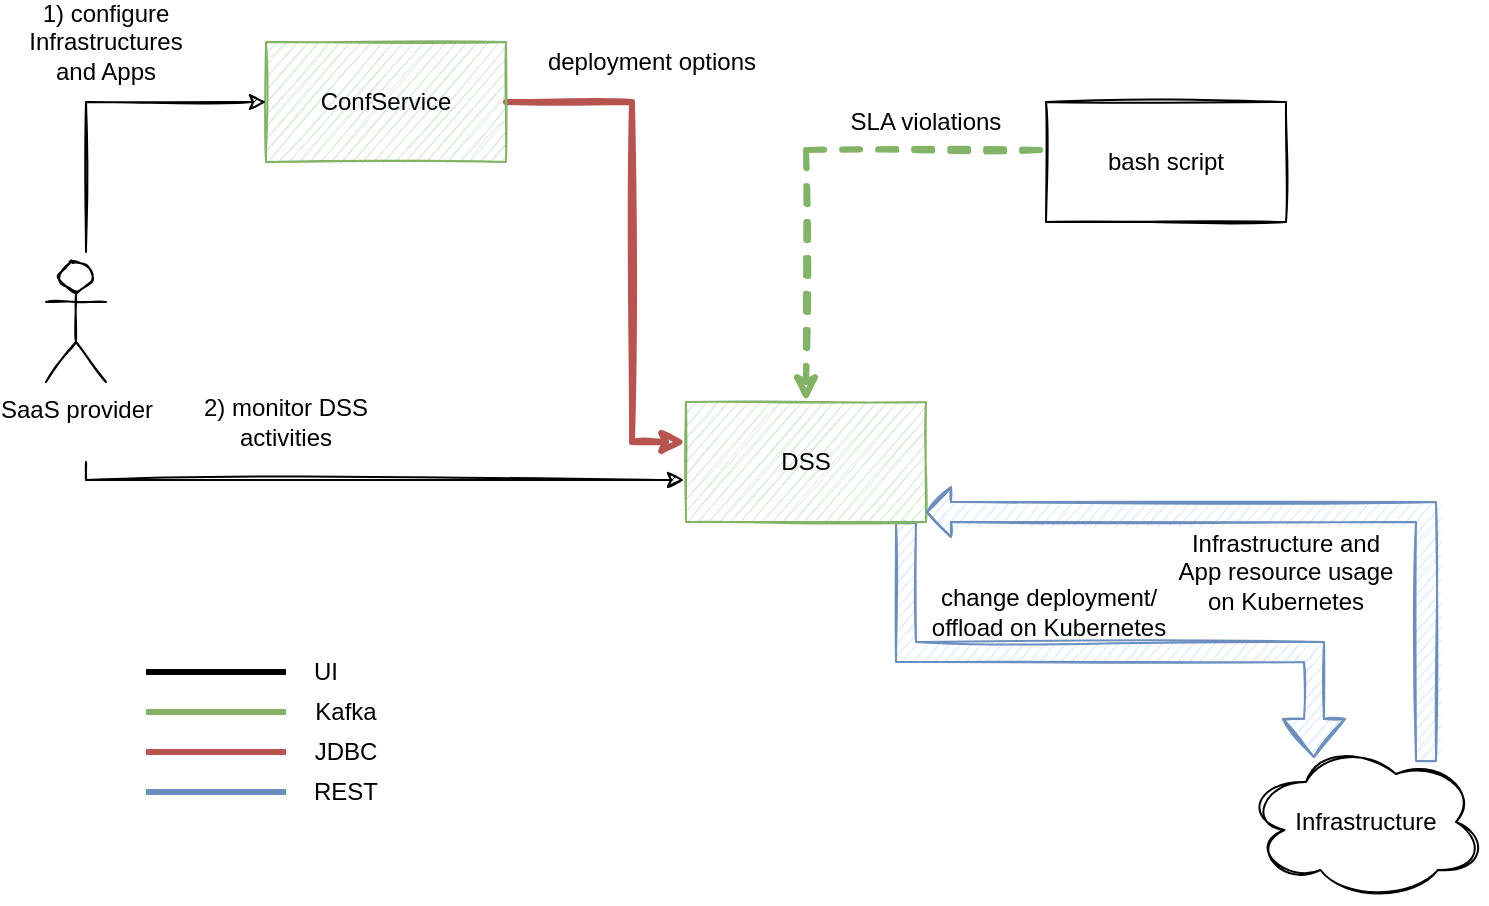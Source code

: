 <mxfile version="15.7.3" type="device"><diagram id="nUL_uBAVCqucJbJZbD5l" name="Page-1"><mxGraphModel dx="1773" dy="658" grid="1" gridSize="10" guides="1" tooltips="1" connect="1" arrows="1" fold="1" page="1" pageScale="1" pageWidth="827" pageHeight="1169" math="0" shadow="0"><root><mxCell id="0"/><mxCell id="1" parent="0"/><mxCell id="uC62eldChtHjmdzwhocY-20" style="edgeStyle=orthogonalEdgeStyle;rounded=0;sketch=1;orthogonalLoop=1;jettySize=auto;html=1;strokeWidth=3;fillColor=#f8cecc;strokeColor=#b85450;exitX=1;exitY=0.5;exitDx=0;exitDy=0;" parent="1" source="uC62eldChtHjmdzwhocY-8" target="uC62eldChtHjmdzwhocY-19" edge="1"><mxGeometry relative="1" as="geometry"><mxPoint x="230" y="445" as="sourcePoint"/><Array as="points"><mxPoint x="293" y="435"/><mxPoint x="293" y="605"/></Array></mxGeometry></mxCell><mxCell id="uC62eldChtHjmdzwhocY-8" value="ConfService" style="rounded=0;whiteSpace=wrap;html=1;sketch=1;fillColor=#d5e8d4;strokeColor=#82b366;" parent="1" vertex="1"><mxGeometry x="110" y="405" width="120" height="60" as="geometry"/></mxCell><mxCell id="uC62eldChtHjmdzwhocY-16" value="bash script" style="rounded=0;whiteSpace=wrap;html=1;sketch=1;" parent="1" vertex="1"><mxGeometry x="500" y="435" width="120" height="60" as="geometry"/></mxCell><mxCell id="VFACpauW8Jej0otcbNlU-13" style="edgeStyle=orthogonalEdgeStyle;rounded=0;sketch=1;orthogonalLoop=1;jettySize=auto;html=1;entryX=0.283;entryY=0.1;entryDx=0;entryDy=0;entryPerimeter=0;strokeColor=#6c8ebf;strokeWidth=1;fillColor=#dae8fc;shape=flexArrow;" parent="1" source="uC62eldChtHjmdzwhocY-19" target="VFACpauW8Jej0otcbNlU-10" edge="1"><mxGeometry relative="1" as="geometry"><Array as="points"><mxPoint x="430" y="710"/><mxPoint x="634" y="710"/></Array></mxGeometry></mxCell><mxCell id="uC62eldChtHjmdzwhocY-19" value="DSS" style="rounded=0;whiteSpace=wrap;html=1;sketch=1;fillColor=#d5e8d4;strokeColor=#82b366;" parent="1" vertex="1"><mxGeometry x="320" y="585" width="120" height="60" as="geometry"/></mxCell><mxCell id="uC62eldChtHjmdzwhocY-25" value="deployment options" style="text;html=1;strokeColor=none;fillColor=none;align=center;verticalAlign=middle;whiteSpace=wrap;rounded=0;shadow=0;sketch=1;" parent="1" vertex="1"><mxGeometry x="243" y="405" width="120" height="20" as="geometry"/></mxCell><mxCell id="uC62eldChtHjmdzwhocY-63" style="edgeStyle=orthogonalEdgeStyle;rounded=0;sketch=1;orthogonalLoop=1;jettySize=auto;html=1;entryX=-0.008;entryY=0.65;entryDx=0;entryDy=0;entryPerimeter=0;" parent="1" target="uC62eldChtHjmdzwhocY-19" edge="1"><mxGeometry relative="1" as="geometry"><mxPoint x="20" y="615" as="sourcePoint"/><Array as="points"><mxPoint x="20" y="624"/></Array></mxGeometry></mxCell><mxCell id="uC62eldChtHjmdzwhocY-62" value="SaaS provider" style="shape=umlActor;verticalLabelPosition=bottom;verticalAlign=top;html=1;outlineConnect=0;sketch=1;shadow=0;" parent="1" vertex="1"><mxGeometry y="515" width="30" height="60" as="geometry"/></mxCell><mxCell id="uC62eldChtHjmdzwhocY-64" value="2) monitor DSS activities" style="text;html=1;strokeColor=none;fillColor=none;align=center;verticalAlign=middle;whiteSpace=wrap;rounded=0;shadow=0;sketch=1;" parent="1" vertex="1"><mxGeometry x="70" y="595" width="100" as="geometry"/></mxCell><mxCell id="VFACpauW8Jej0otcbNlU-5" style="edgeStyle=orthogonalEdgeStyle;rounded=0;sketch=1;orthogonalLoop=1;jettySize=auto;html=1;strokeColor=#82b366;strokeWidth=3;fillColor=#d5e8d4;exitX=-0.025;exitY=0.4;exitDx=0;exitDy=0;exitPerimeter=0;dashed=1;" parent="1" source="uC62eldChtHjmdzwhocY-16" edge="1"><mxGeometry relative="1" as="geometry"><mxPoint x="410" y="425" as="sourcePoint"/><Array as="points"><mxPoint x="380" y="459"/><mxPoint x="380" y="585"/></Array><mxPoint x="380" y="585" as="targetPoint"/></mxGeometry></mxCell><mxCell id="uC62eldChtHjmdzwhocY-88" value="" style="endArrow=none;html=1;strokeColor=#82b366;strokeWidth=3;fillColor=#d5e8d4;" parent="1" edge="1"><mxGeometry width="50" height="50" relative="1" as="geometry"><mxPoint x="50" y="740" as="sourcePoint"/><mxPoint x="120" y="740" as="targetPoint"/></mxGeometry></mxCell><mxCell id="uC62eldChtHjmdzwhocY-89" value="Kafka" style="text;html=1;strokeColor=none;fillColor=none;align=center;verticalAlign=middle;whiteSpace=wrap;rounded=0;shadow=0;sketch=1;" parent="1" vertex="1"><mxGeometry x="135" y="730" width="30" height="20" as="geometry"/></mxCell><mxCell id="uC62eldChtHjmdzwhocY-90" value="" style="endArrow=none;html=1;strokeColor=#b85450;strokeWidth=3;fillColor=#f8cecc;" parent="1" edge="1"><mxGeometry width="50" height="50" relative="1" as="geometry"><mxPoint x="50" y="760" as="sourcePoint"/><mxPoint x="120" y="760" as="targetPoint"/></mxGeometry></mxCell><mxCell id="uC62eldChtHjmdzwhocY-91" value="JDBC" style="text;html=1;strokeColor=none;fillColor=none;align=center;verticalAlign=middle;whiteSpace=wrap;rounded=0;shadow=0;sketch=1;" parent="1" vertex="1"><mxGeometry x="130" y="750" width="40" height="20" as="geometry"/></mxCell><mxCell id="uC62eldChtHjmdzwhocY-92" value="" style="endArrow=none;html=1;strokeColor=#6c8ebf;strokeWidth=3;fillColor=#dae8fc;" parent="1" edge="1"><mxGeometry width="50" height="50" relative="1" as="geometry"><mxPoint x="50" y="780" as="sourcePoint"/><mxPoint x="120" y="780" as="targetPoint"/></mxGeometry></mxCell><mxCell id="uC62eldChtHjmdzwhocY-93" value="REST" style="text;html=1;strokeColor=none;fillColor=none;align=center;verticalAlign=middle;whiteSpace=wrap;rounded=0;shadow=0;sketch=1;" parent="1" vertex="1"><mxGeometry x="130" y="770" width="40" height="20" as="geometry"/></mxCell><mxCell id="VFACpauW8Jej0otcbNlU-2" value="SLA violations" style="text;html=1;strokeColor=none;fillColor=none;align=center;verticalAlign=middle;whiteSpace=wrap;rounded=0;shadow=0;sketch=1;" parent="1" vertex="1"><mxGeometry x="380" y="435" width="120" height="20" as="geometry"/></mxCell><mxCell id="VFACpauW8Jej0otcbNlU-10" value="Infrastructure" style="ellipse;shape=cloud;whiteSpace=wrap;html=1;shadow=0;sketch=1;" parent="1" vertex="1"><mxGeometry x="600" y="755" width="120" height="80" as="geometry"/></mxCell><mxCell id="uX9jwQCM3CwvY2HYMxpt-1" value="change deployment/&lt;br&gt;offload on Kubernetes" style="text;html=1;strokeColor=none;fillColor=none;align=center;verticalAlign=middle;whiteSpace=wrap;rounded=0;shadow=0;sketch=1;" parent="1" vertex="1"><mxGeometry x="440" y="680" width="123" height="20" as="geometry"/></mxCell><mxCell id="uX9jwQCM3CwvY2HYMxpt-2" value="1) configure Infrastructures and Apps" style="text;html=1;strokeColor=none;fillColor=none;align=center;verticalAlign=middle;whiteSpace=wrap;rounded=0;shadow=0;sketch=1;" parent="1" vertex="1"><mxGeometry x="-20" y="405" width="100" as="geometry"/></mxCell><mxCell id="uX9jwQCM3CwvY2HYMxpt-3" style="edgeStyle=orthogonalEdgeStyle;rounded=0;sketch=1;orthogonalLoop=1;jettySize=auto;html=1;entryX=0;entryY=0.5;entryDx=0;entryDy=0;" parent="1" target="uC62eldChtHjmdzwhocY-8" edge="1"><mxGeometry relative="1" as="geometry"><mxPoint x="20" y="510" as="sourcePoint"/><Array as="points"><mxPoint x="20" y="510"/><mxPoint x="20" y="435"/></Array><mxPoint x="329.04" y="634" as="targetPoint"/></mxGeometry></mxCell><mxCell id="uX9jwQCM3CwvY2HYMxpt-7" value="" style="endArrow=none;html=1;strokeColor=#000000;strokeWidth=3;fillColor=#d5e8d4;" parent="1" edge="1"><mxGeometry width="50" height="50" relative="1" as="geometry"><mxPoint x="50" y="720" as="sourcePoint"/><mxPoint x="120" y="720" as="targetPoint"/></mxGeometry></mxCell><mxCell id="uX9jwQCM3CwvY2HYMxpt-8" value="UI" style="text;html=1;strokeColor=none;fillColor=none;align=center;verticalAlign=middle;whiteSpace=wrap;rounded=0;shadow=0;sketch=1;" parent="1" vertex="1"><mxGeometry x="120" y="710" width="40" height="20" as="geometry"/></mxCell><mxCell id="BQ8WQ3dNY4JbFqKQfNmA-1" style="edgeStyle=orthogonalEdgeStyle;rounded=0;sketch=1;orthogonalLoop=1;jettySize=auto;html=1;strokeColor=#6c8ebf;strokeWidth=1;fillColor=#dae8fc;shape=flexArrow;endWidth=14;endSize=3.67;exitX=0.75;exitY=0.125;exitDx=0;exitDy=0;exitPerimeter=0;" parent="1" source="VFACpauW8Jej0otcbNlU-10" edge="1"><mxGeometry relative="1" as="geometry"><Array as="points"><mxPoint x="690" y="640"/></Array><mxPoint x="810" y="730" as="sourcePoint"/><mxPoint x="440" y="640" as="targetPoint"/></mxGeometry></mxCell><mxCell id="BQ8WQ3dNY4JbFqKQfNmA-4" value="Infrastructure and App resource usage on Kubernetes" style="text;html=1;strokeColor=none;fillColor=none;align=center;verticalAlign=middle;whiteSpace=wrap;rounded=0;shadow=0;sketch=1;" parent="1" vertex="1"><mxGeometry x="560" y="660" width="120" height="20" as="geometry"/></mxCell></root></mxGraphModel></diagram></mxfile>